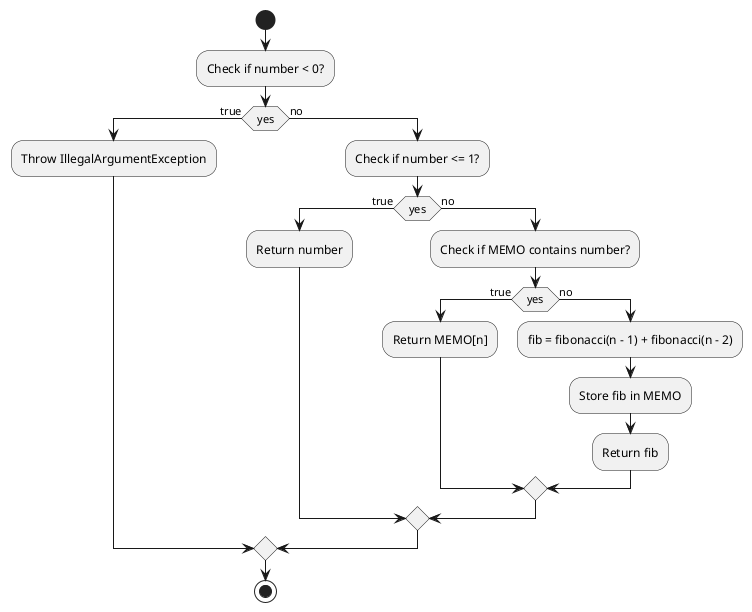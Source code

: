 @startuml
'https://plantuml.com/sequence-diagram

start
:Check if number < 0?;
if (yes) then (true)
  :Throw IllegalArgumentException;
else (no)
  :Check if number <= 1?;
  if (yes) then (true)
    :Return number;
  else (no)
    :Check if MEMO contains number?;
    if (yes) then (true)
      :Return MEMO[n];
    else (no)
      :fib = fibonacci(n - 1) + fibonacci(n - 2);
      :Store fib in MEMO;
      :Return fib;
    endif
  endif
endif
stop
@enduml